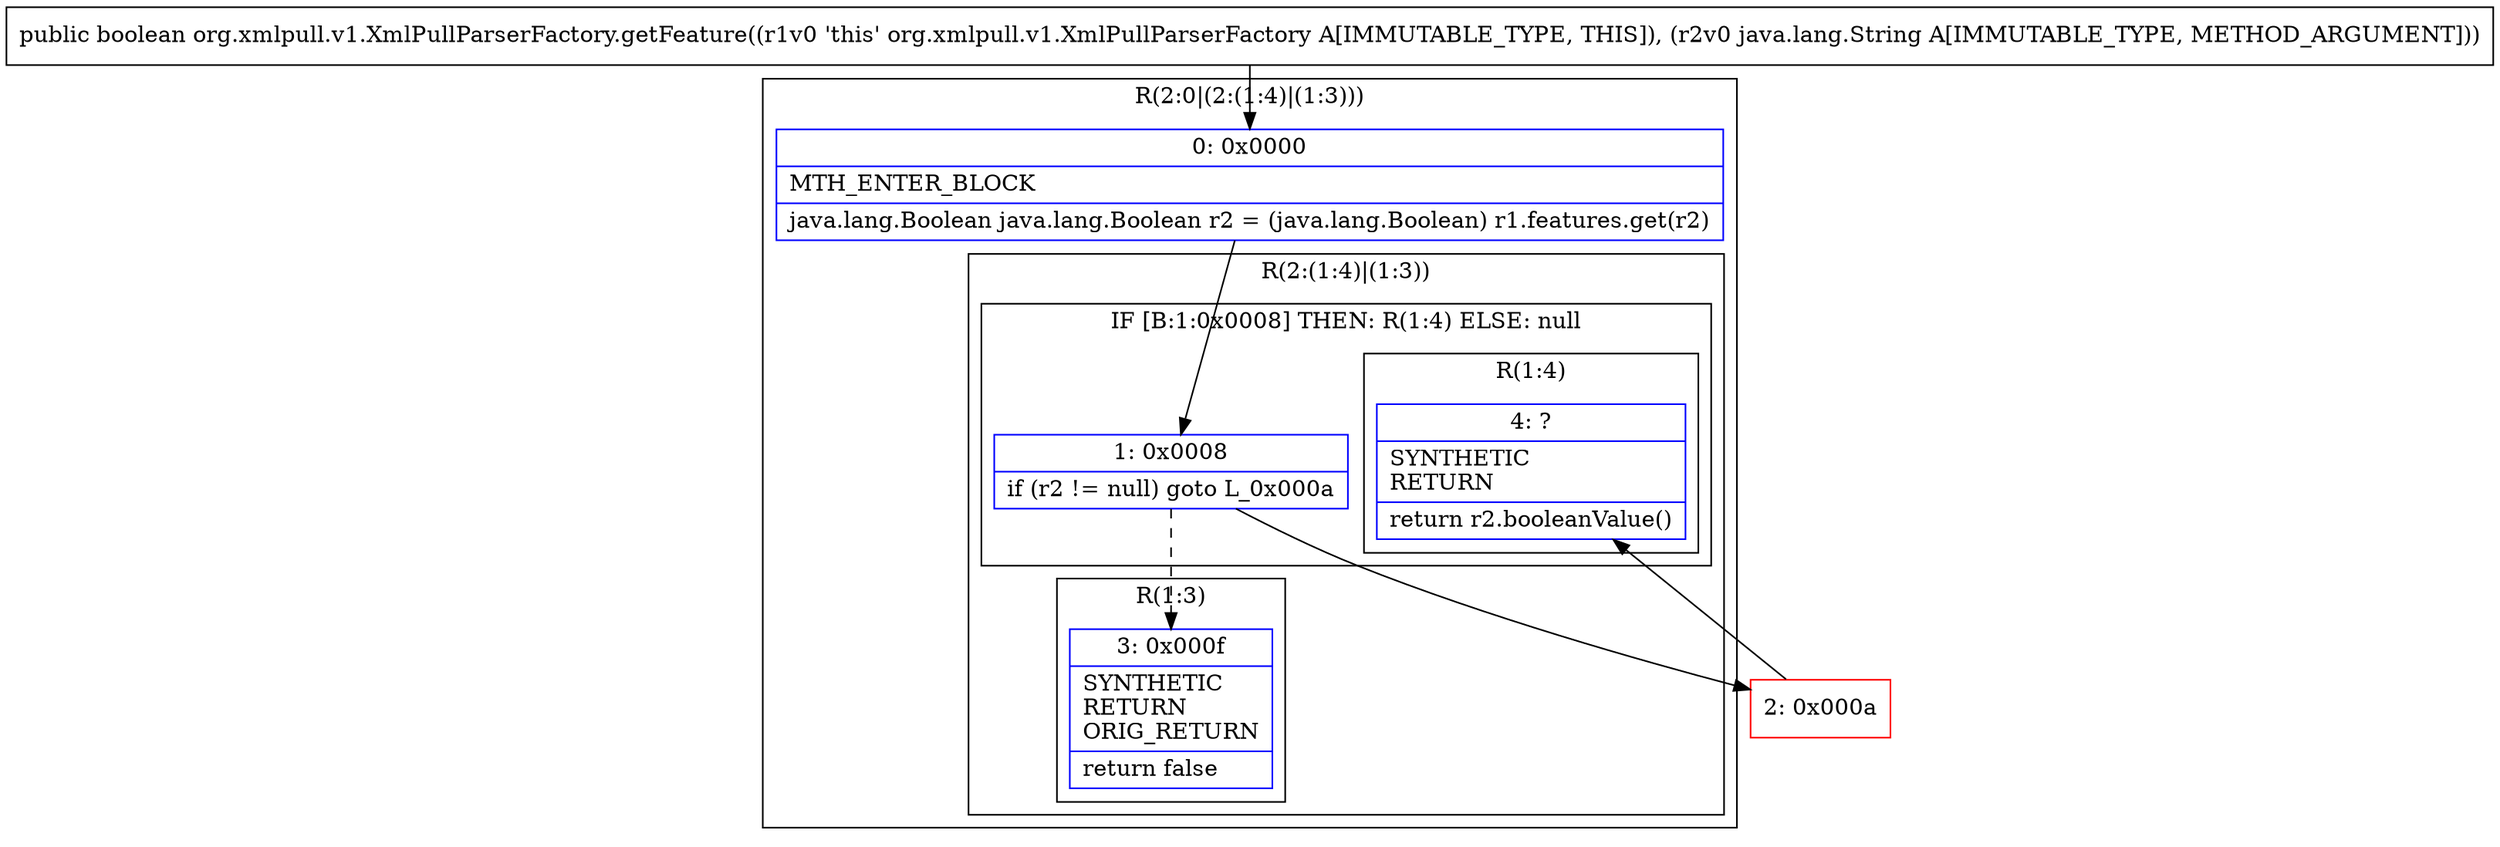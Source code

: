 digraph "CFG fororg.xmlpull.v1.XmlPullParserFactory.getFeature(Ljava\/lang\/String;)Z" {
subgraph cluster_Region_624785479 {
label = "R(2:0|(2:(1:4)|(1:3)))";
node [shape=record,color=blue];
Node_0 [shape=record,label="{0\:\ 0x0000|MTH_ENTER_BLOCK\l|java.lang.Boolean java.lang.Boolean r2 = (java.lang.Boolean) r1.features.get(r2)\l}"];
subgraph cluster_Region_449204411 {
label = "R(2:(1:4)|(1:3))";
node [shape=record,color=blue];
subgraph cluster_IfRegion_560669797 {
label = "IF [B:1:0x0008] THEN: R(1:4) ELSE: null";
node [shape=record,color=blue];
Node_1 [shape=record,label="{1\:\ 0x0008|if (r2 != null) goto L_0x000a\l}"];
subgraph cluster_Region_1435975399 {
label = "R(1:4)";
node [shape=record,color=blue];
Node_4 [shape=record,label="{4\:\ ?|SYNTHETIC\lRETURN\l|return r2.booleanValue()\l}"];
}
}
subgraph cluster_Region_1865270782 {
label = "R(1:3)";
node [shape=record,color=blue];
Node_3 [shape=record,label="{3\:\ 0x000f|SYNTHETIC\lRETURN\lORIG_RETURN\l|return false\l}"];
}
}
}
Node_2 [shape=record,color=red,label="{2\:\ 0x000a}"];
MethodNode[shape=record,label="{public boolean org.xmlpull.v1.XmlPullParserFactory.getFeature((r1v0 'this' org.xmlpull.v1.XmlPullParserFactory A[IMMUTABLE_TYPE, THIS]), (r2v0 java.lang.String A[IMMUTABLE_TYPE, METHOD_ARGUMENT])) }"];
MethodNode -> Node_0;
Node_0 -> Node_1;
Node_1 -> Node_2;
Node_1 -> Node_3[style=dashed];
Node_2 -> Node_4;
}

